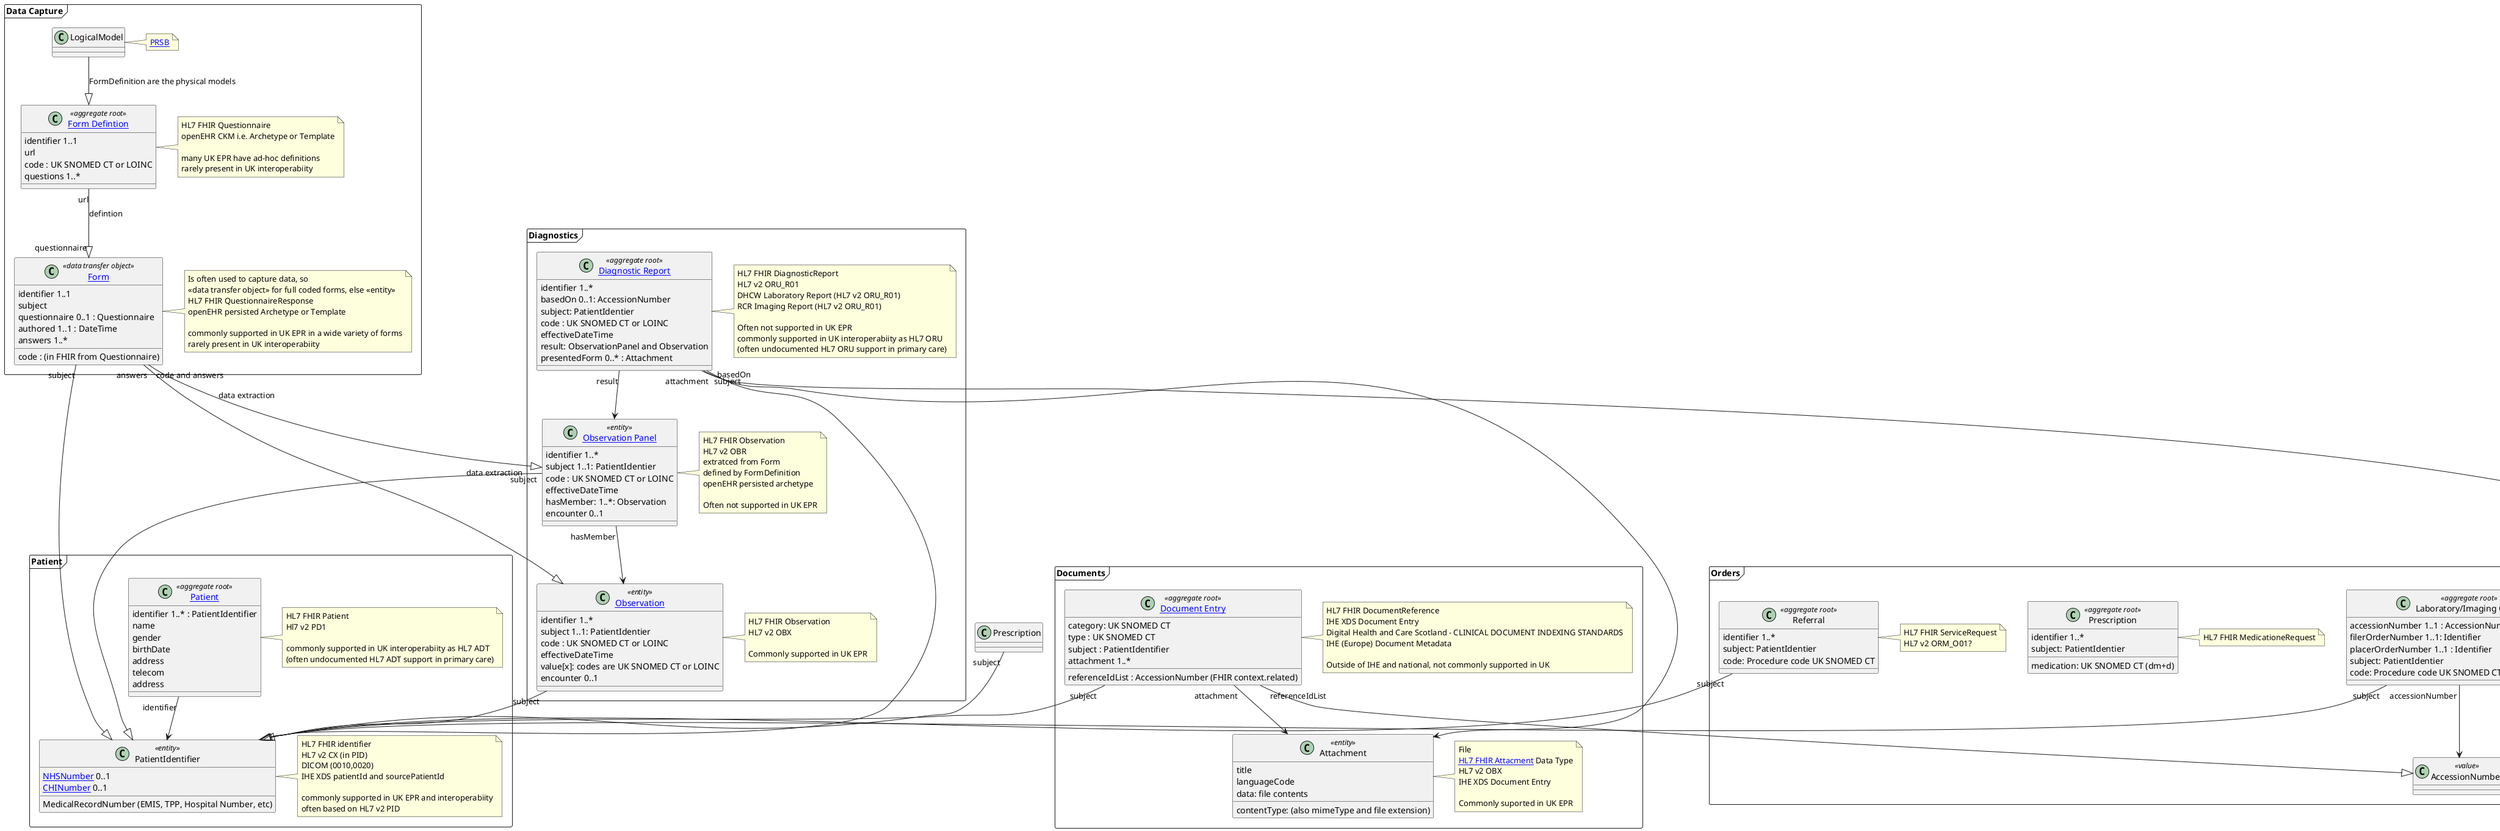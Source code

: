 @startuml

frame PD1 as "Patient" {
class "[[StructureDefinition-Patient.html Patient]]" as Patient <<aggregate root>> {
identifier 1..* : PatientIdentifier
name
gender
birthDate
address
telecom
address
}
note right
HL7 FHIR Patient
Hl7 v2 PD1

commonly supported in UK interoperabiity as HL7 ADT
(often undocumented HL7 ADT support in primary care)
end note

class PatientIdentifier <<entity>> {
[[StructureDefinition-nhs-number.html NHSNumber]] 0..1
[[StructureDefinition-chi-number.html CHINumber]] 0..1
MedicalRecordNumber (EMIS, TPP, Hospital Number, etc)
}
note right
HL7 FHIR identifier
HL7 v2 CX (in PID)
DICOM (0010,0020)
IHE XDS patientId and sourcePatientId

commonly supported in UK EPR and interoperabiity
often based on HL7 v2 PID
end note
}

frame Diagnostics as "Diagnostics" {
class "[[StructureDefinition-Observation.html Observation]]" as Observation <<entity>> {
identifier 1..*
subject 1..1: PatientIdentier
code : UK SNOMED CT or LOINC
effectiveDateTime
value[x]: codes are UK SNOMED CT or LOINC
encounter 0..1
}
note right
HL7 FHIR Observation
HL7 v2 OBX

Commonly supported in UK EPR
end note


class "[[observation-definitions.html Observation Panel]]" as ObservationPanel <<entity>> {
identifier 1..*
subject 1..1: PatientIdentier
code : UK SNOMED CT or LOINC
effectiveDateTime
hasMember: 1..*: Observation
encounter 0..1
}
note right
HL7 FHIR Observation
HL7 v2 OBR
extratced from Form
defined by FormDefinition
openEHR persisted archetype

Often not supported in UK EPR
end note

class "[[StructureDefinition-DiagnosticReport.html Diagnostic Report]]" as DiagnosticReport <<aggregate root>> {
identifier 1..*
basedOn 0..1: AccessionNumber
subject: PatientIdentier
code : UK SNOMED CT or LOINC
effectiveDateTime
result: ObservationPanel and Observation
presentedForm 0..* : Attachment
}
note right
HL7 FHIR DiagnosticReport
HL7 v2 ORU_R01
DHCW Laboratory Report (HL7 v2 ORU_R01)
RCR Imaging Report (HL7 v2 ORU_R01)

Often not supported in UK EPR
commonly supported in UK interoperabiity as HL7 ORU
(often undocumented HL7 ORU support in primary care)
end note
}


frame DataCapture as "Data Capture" {
class "[[StructureDefinition-QuestionnaireResponse.html Form]]" as Form <<data transfer object>> {
identifier 1..1
subject
questionnaire 0..1 : Questionnaire
code : (in FHIR from Questionnaire)
authored 1..1 : DateTime
answers 1..*
}
note right
Is often used to capture data, so
<<data transfer object>> for full coded forms, else <<entity>>
HL7 FHIR QuestionnaireResponse
openEHR persisted Archetype or Template

commonly supported in UK EPR in a wide variety of forms
rarely present in UK interoperabiity
end note


class "[[StructureDefinition-Questionnaire.html Form Defintion]]" as FormDefintion <<aggregate root>> {
identifier 1..1
url
code : UK SNOMED CT or LOINC
questions 1..*
}
note right
HL7 FHIR Questionnaire
openEHR CKM i.e. Archetype or Template

many UK EPR have ad-hoc definitions
rarely present in UK interoperabiity
end note

class LogicalModel {

}
note right
[[https://theprsb.org/standards/ PRSB]]
end note
}

frame Documents {

class Attachment <<entity>> {
contentType: (also mimeType and file extension)
title
languageCode
data: file contents
}
note right
File
[[https://hl7.org/fhir/R4/datatypes.html#Attachment HL7 FHIR Attacment]] Data Type
HL7 v2 OBX
IHE XDS Document Entry

Commonly suported in UK EPR
end note

class "[[StructureDefinition-DocumentReference.html Document Entry]]" as DocumentEntry <<aggregate root>> {
category: UK SNOMED CT
type : UK SNOMED CT
subject : PatientIdentifier
attachment 1..*
referenceIdList : AccessionNumber (FHIR context.related)
}
note right
HL7 FHIR DocumentReference
IHE XDS Document Entry
Digital Health and Care Scotland - CLINICAL DOCUMENT INDEXING STANDARDS
IHE (Europe) Document Metadata

Outside of IHE and national, not commonly supported in UK
end note

}

frame Orders {

class "Laboratory/Imaging Order" as labOrder <<aggregate root>> {
accessionNumber 1..1 : AccessionNumber
filerOrderNumber 1..1: Identifier
placerOrderNumber 1..1 : Identifier
subject: PatientIdentier
code: Procedure code UK SNOMED CT, LOINC or NICIP
}
note right
HL7 FHIR ServiceRequest
HL7 v2 OML_O21
end note

class AccessionNumber <<value>> {

}

class "Prescription" as prescription <<aggregate root>> {
identifier 1..*
subject: PatientIdentier
medication: UK SNOMED CT (dm+d)
}
note right
HL7 FHIR MedicationeRequest
end note


class "Referral" as Referral <<aggregate root>> {
identifier 1..*
subject: PatientIdentier
code: Procedure code UK SNOMED CT
}
note right
HL7 FHIR ServiceRequest
HL7 v2 ORM_O01?
end note

labOrder "accessionNumber" --> AccessionNumber

}


DocumentEntry "referenceIdList" --|> AccessionNumber
DiagnosticReport "basedOn" --|> AccessionNumber

Patient "identifier" --> PatientIdentifier
DiagnosticReport "result" --> ObservationPanel
ObservationPanel "hasMember" --> Observation
Observation "subject" --|> PatientIdentifier
ObservationPanel "subject" --|> PatientIdentifier
DiagnosticReport "subject" --|> PatientIdentifier
DocumentEntry "subject" --|> PatientIdentifier
Form "subject" --|> PatientIdentifier
labOrder "subject" --|> PatientIdentifier
Referral "subject" --|> PatientIdentifier
Prescription "subject" --|> PatientIdentifier

DocumentEntry "attachment" --> Attachment
Form "answers" --|> Observation : data extraction
Form "code and answers" --|> ObservationPanel: data extraction
FormDefintion "url" --|> "questionnaire" Form : defintion
LogicalModel --|> FormDefintion: FormDefinition are the physical models
DiagnosticReport "attachment" --> Attachment

@enduml
